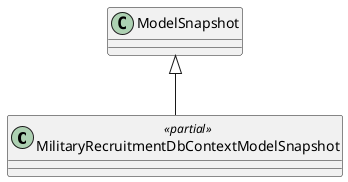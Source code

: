 @startuml
class MilitaryRecruitmentDbContextModelSnapshot <<partial>> {
}
ModelSnapshot <|-- MilitaryRecruitmentDbContextModelSnapshot
@enduml
